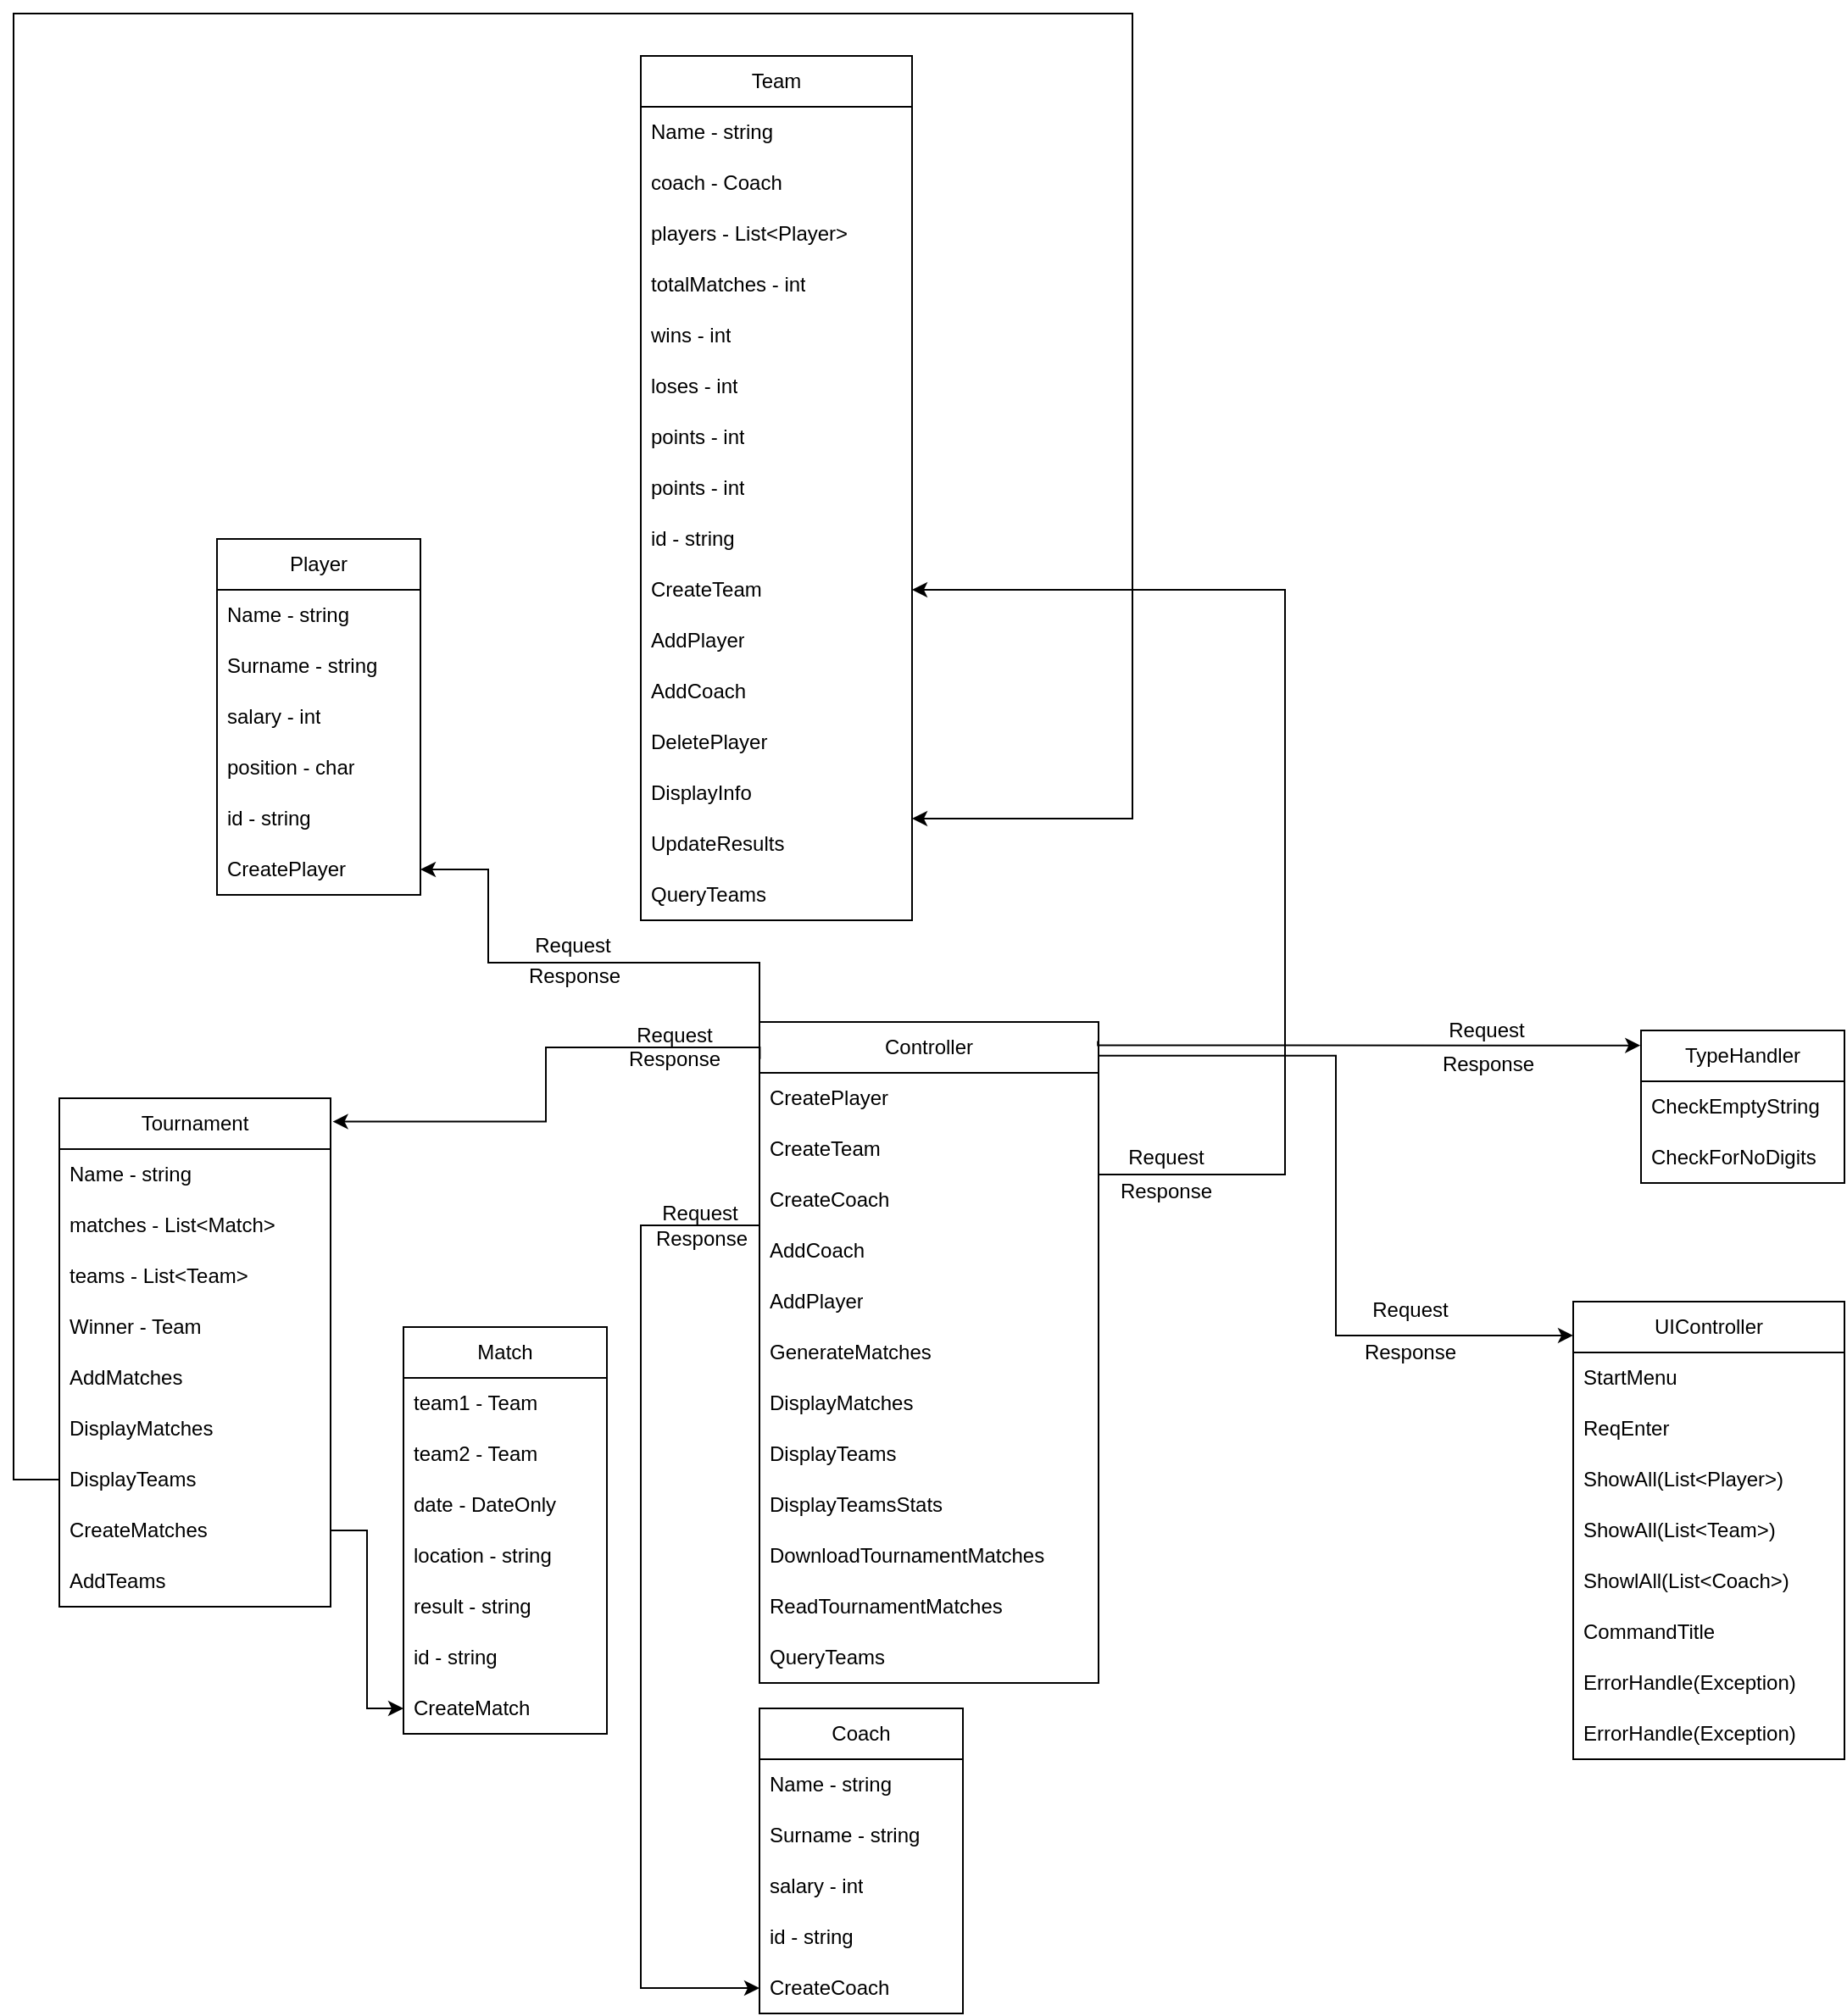 <mxfile version="21.2.1" type="device">
  <diagram name="Страница 1" id="Qw4Zd4tYL-Gyc8WaHiAk">
    <mxGraphModel dx="2261" dy="1965" grid="1" gridSize="10" guides="1" tooltips="1" connect="1" arrows="1" fold="1" page="1" pageScale="1" pageWidth="827" pageHeight="1169" math="0" shadow="0">
      <root>
        <mxCell id="0" />
        <mxCell id="1" parent="0" />
        <mxCell id="IAbKLjeQJiBkr8BeEDF4-1" value="Controller" style="swimlane;fontStyle=0;childLayout=stackLayout;horizontal=1;startSize=30;horizontalStack=0;resizeParent=1;resizeParentMax=0;resizeLast=0;collapsible=1;marginBottom=0;whiteSpace=wrap;html=1;" parent="1" vertex="1">
          <mxGeometry y="-5" width="200" height="390" as="geometry" />
        </mxCell>
        <mxCell id="IAbKLjeQJiBkr8BeEDF4-2" value="CreatePlayer" style="text;strokeColor=none;fillColor=none;align=left;verticalAlign=middle;spacingLeft=4;spacingRight=4;overflow=hidden;points=[[0,0.5],[1,0.5]];portConstraint=eastwest;rotatable=0;whiteSpace=wrap;html=1;" parent="IAbKLjeQJiBkr8BeEDF4-1" vertex="1">
          <mxGeometry y="30" width="200" height="30" as="geometry" />
        </mxCell>
        <mxCell id="IAbKLjeQJiBkr8BeEDF4-3" value="CreateTeam" style="text;strokeColor=none;fillColor=none;align=left;verticalAlign=middle;spacingLeft=4;spacingRight=4;overflow=hidden;points=[[0,0.5],[1,0.5]];portConstraint=eastwest;rotatable=0;whiteSpace=wrap;html=1;" parent="IAbKLjeQJiBkr8BeEDF4-1" vertex="1">
          <mxGeometry y="60" width="200" height="30" as="geometry" />
        </mxCell>
        <mxCell id="IAbKLjeQJiBkr8BeEDF4-4" value="CreateCoach" style="text;strokeColor=none;fillColor=none;align=left;verticalAlign=middle;spacingLeft=4;spacingRight=4;overflow=hidden;points=[[0,0.5],[1,0.5]];portConstraint=eastwest;rotatable=0;whiteSpace=wrap;html=1;" parent="IAbKLjeQJiBkr8BeEDF4-1" vertex="1">
          <mxGeometry y="90" width="200" height="30" as="geometry" />
        </mxCell>
        <mxCell id="IAbKLjeQJiBkr8BeEDF4-5" value="AddCoach" style="text;strokeColor=none;fillColor=none;align=left;verticalAlign=middle;spacingLeft=4;spacingRight=4;overflow=hidden;points=[[0,0.5],[1,0.5]];portConstraint=eastwest;rotatable=0;whiteSpace=wrap;html=1;" parent="IAbKLjeQJiBkr8BeEDF4-1" vertex="1">
          <mxGeometry y="120" width="200" height="30" as="geometry" />
        </mxCell>
        <mxCell id="IAbKLjeQJiBkr8BeEDF4-6" value="AddPlayer" style="text;strokeColor=none;fillColor=none;align=left;verticalAlign=middle;spacingLeft=4;spacingRight=4;overflow=hidden;points=[[0,0.5],[1,0.5]];portConstraint=eastwest;rotatable=0;whiteSpace=wrap;html=1;" parent="IAbKLjeQJiBkr8BeEDF4-1" vertex="1">
          <mxGeometry y="150" width="200" height="30" as="geometry" />
        </mxCell>
        <mxCell id="IAbKLjeQJiBkr8BeEDF4-7" value="GenerateMatches" style="text;strokeColor=none;fillColor=none;align=left;verticalAlign=middle;spacingLeft=4;spacingRight=4;overflow=hidden;points=[[0,0.5],[1,0.5]];portConstraint=eastwest;rotatable=0;whiteSpace=wrap;html=1;" parent="IAbKLjeQJiBkr8BeEDF4-1" vertex="1">
          <mxGeometry y="180" width="200" height="30" as="geometry" />
        </mxCell>
        <mxCell id="IAbKLjeQJiBkr8BeEDF4-8" value="DisplayMatches" style="text;strokeColor=none;fillColor=none;align=left;verticalAlign=middle;spacingLeft=4;spacingRight=4;overflow=hidden;points=[[0,0.5],[1,0.5]];portConstraint=eastwest;rotatable=0;whiteSpace=wrap;html=1;" parent="IAbKLjeQJiBkr8BeEDF4-1" vertex="1">
          <mxGeometry y="210" width="200" height="30" as="geometry" />
        </mxCell>
        <mxCell id="IAbKLjeQJiBkr8BeEDF4-10" value="DisplayTeams" style="text;strokeColor=none;fillColor=none;align=left;verticalAlign=middle;spacingLeft=4;spacingRight=4;overflow=hidden;points=[[0,0.5],[1,0.5]];portConstraint=eastwest;rotatable=0;whiteSpace=wrap;html=1;" parent="IAbKLjeQJiBkr8BeEDF4-1" vertex="1">
          <mxGeometry y="240" width="200" height="30" as="geometry" />
        </mxCell>
        <mxCell id="IAbKLjeQJiBkr8BeEDF4-11" value="DisplayTeamsStats" style="text;strokeColor=none;fillColor=none;align=left;verticalAlign=middle;spacingLeft=4;spacingRight=4;overflow=hidden;points=[[0,0.5],[1,0.5]];portConstraint=eastwest;rotatable=0;whiteSpace=wrap;html=1;" parent="IAbKLjeQJiBkr8BeEDF4-1" vertex="1">
          <mxGeometry y="270" width="200" height="30" as="geometry" />
        </mxCell>
        <mxCell id="IAbKLjeQJiBkr8BeEDF4-12" value="DownloadTournamentMatches" style="text;strokeColor=none;fillColor=none;align=left;verticalAlign=middle;spacingLeft=4;spacingRight=4;overflow=hidden;points=[[0,0.5],[1,0.5]];portConstraint=eastwest;rotatable=0;whiteSpace=wrap;html=1;" parent="IAbKLjeQJiBkr8BeEDF4-1" vertex="1">
          <mxGeometry y="300" width="200" height="30" as="geometry" />
        </mxCell>
        <mxCell id="IAbKLjeQJiBkr8BeEDF4-9" value="ReadTournamentMatches" style="text;strokeColor=none;fillColor=none;align=left;verticalAlign=middle;spacingLeft=4;spacingRight=4;overflow=hidden;points=[[0,0.5],[1,0.5]];portConstraint=eastwest;rotatable=0;whiteSpace=wrap;html=1;" parent="IAbKLjeQJiBkr8BeEDF4-1" vertex="1">
          <mxGeometry y="330" width="200" height="30" as="geometry" />
        </mxCell>
        <mxCell id="qaEUTTkMqOAzKmdo_7u9-2" value="QueryTeams" style="text;strokeColor=none;fillColor=none;align=left;verticalAlign=middle;spacingLeft=4;spacingRight=4;overflow=hidden;points=[[0,0.5],[1,0.5]];portConstraint=eastwest;rotatable=0;whiteSpace=wrap;html=1;" vertex="1" parent="IAbKLjeQJiBkr8BeEDF4-1">
          <mxGeometry y="360" width="200" height="30" as="geometry" />
        </mxCell>
        <mxCell id="IAbKLjeQJiBkr8BeEDF4-14" value="Tournament" style="swimlane;fontStyle=0;childLayout=stackLayout;horizontal=1;startSize=30;horizontalStack=0;resizeParent=1;resizeParentMax=0;resizeLast=0;collapsible=1;marginBottom=0;whiteSpace=wrap;html=1;" parent="1" vertex="1">
          <mxGeometry x="-413" y="40" width="160" height="300" as="geometry" />
        </mxCell>
        <mxCell id="IAbKLjeQJiBkr8BeEDF4-15" value="Name - string" style="text;strokeColor=none;fillColor=none;align=left;verticalAlign=middle;spacingLeft=4;spacingRight=4;overflow=hidden;points=[[0,0.5],[1,0.5]];portConstraint=eastwest;rotatable=0;whiteSpace=wrap;html=1;" parent="IAbKLjeQJiBkr8BeEDF4-14" vertex="1">
          <mxGeometry y="30" width="160" height="30" as="geometry" />
        </mxCell>
        <mxCell id="IAbKLjeQJiBkr8BeEDF4-16" value="matches - List&amp;lt;Match&amp;gt;" style="text;strokeColor=none;fillColor=none;align=left;verticalAlign=middle;spacingLeft=4;spacingRight=4;overflow=hidden;points=[[0,0.5],[1,0.5]];portConstraint=eastwest;rotatable=0;whiteSpace=wrap;html=1;" parent="IAbKLjeQJiBkr8BeEDF4-14" vertex="1">
          <mxGeometry y="60" width="160" height="30" as="geometry" />
        </mxCell>
        <mxCell id="IAbKLjeQJiBkr8BeEDF4-17" value="teams - List&amp;lt;Team&amp;gt;" style="text;strokeColor=none;fillColor=none;align=left;verticalAlign=middle;spacingLeft=4;spacingRight=4;overflow=hidden;points=[[0,0.5],[1,0.5]];portConstraint=eastwest;rotatable=0;whiteSpace=wrap;html=1;" parent="IAbKLjeQJiBkr8BeEDF4-14" vertex="1">
          <mxGeometry y="90" width="160" height="30" as="geometry" />
        </mxCell>
        <mxCell id="IAbKLjeQJiBkr8BeEDF4-18" value="Winner - Team" style="text;strokeColor=none;fillColor=none;align=left;verticalAlign=middle;spacingLeft=4;spacingRight=4;overflow=hidden;points=[[0,0.5],[1,0.5]];portConstraint=eastwest;rotatable=0;whiteSpace=wrap;html=1;" parent="IAbKLjeQJiBkr8BeEDF4-14" vertex="1">
          <mxGeometry y="120" width="160" height="30" as="geometry" />
        </mxCell>
        <mxCell id="IAbKLjeQJiBkr8BeEDF4-20" value="AddMatches" style="text;strokeColor=none;fillColor=none;align=left;verticalAlign=middle;spacingLeft=4;spacingRight=4;overflow=hidden;points=[[0,0.5],[1,0.5]];portConstraint=eastwest;rotatable=0;whiteSpace=wrap;html=1;" parent="IAbKLjeQJiBkr8BeEDF4-14" vertex="1">
          <mxGeometry y="150" width="160" height="30" as="geometry" />
        </mxCell>
        <mxCell id="IAbKLjeQJiBkr8BeEDF4-19" value="DisplayMatches" style="text;strokeColor=none;fillColor=none;align=left;verticalAlign=middle;spacingLeft=4;spacingRight=4;overflow=hidden;points=[[0,0.5],[1,0.5]];portConstraint=eastwest;rotatable=0;whiteSpace=wrap;html=1;" parent="IAbKLjeQJiBkr8BeEDF4-14" vertex="1">
          <mxGeometry y="180" width="160" height="30" as="geometry" />
        </mxCell>
        <mxCell id="IAbKLjeQJiBkr8BeEDF4-22" value="DisplayTeams" style="text;strokeColor=none;fillColor=none;align=left;verticalAlign=middle;spacingLeft=4;spacingRight=4;overflow=hidden;points=[[0,0.5],[1,0.5]];portConstraint=eastwest;rotatable=0;whiteSpace=wrap;html=1;" parent="IAbKLjeQJiBkr8BeEDF4-14" vertex="1">
          <mxGeometry y="210" width="160" height="30" as="geometry" />
        </mxCell>
        <mxCell id="IAbKLjeQJiBkr8BeEDF4-21" value="CreateMatches" style="text;strokeColor=none;fillColor=none;align=left;verticalAlign=middle;spacingLeft=4;spacingRight=4;overflow=hidden;points=[[0,0.5],[1,0.5]];portConstraint=eastwest;rotatable=0;whiteSpace=wrap;html=1;" parent="IAbKLjeQJiBkr8BeEDF4-14" vertex="1">
          <mxGeometry y="240" width="160" height="30" as="geometry" />
        </mxCell>
        <mxCell id="IAbKLjeQJiBkr8BeEDF4-23" value="AddTeams" style="text;strokeColor=none;fillColor=none;align=left;verticalAlign=middle;spacingLeft=4;spacingRight=4;overflow=hidden;points=[[0,0.5],[1,0.5]];portConstraint=eastwest;rotatable=0;whiteSpace=wrap;html=1;" parent="IAbKLjeQJiBkr8BeEDF4-14" vertex="1">
          <mxGeometry y="270" width="160" height="30" as="geometry" />
        </mxCell>
        <mxCell id="IAbKLjeQJiBkr8BeEDF4-24" value="Match" style="swimlane;fontStyle=0;childLayout=stackLayout;horizontal=1;startSize=30;horizontalStack=0;resizeParent=1;resizeParentMax=0;resizeLast=0;collapsible=1;marginBottom=0;whiteSpace=wrap;html=1;" parent="1" vertex="1">
          <mxGeometry x="-210" y="175" width="120" height="240" as="geometry" />
        </mxCell>
        <mxCell id="IAbKLjeQJiBkr8BeEDF4-25" value="team1 - Team" style="text;strokeColor=none;fillColor=none;align=left;verticalAlign=middle;spacingLeft=4;spacingRight=4;overflow=hidden;points=[[0,0.5],[1,0.5]];portConstraint=eastwest;rotatable=0;whiteSpace=wrap;html=1;" parent="IAbKLjeQJiBkr8BeEDF4-24" vertex="1">
          <mxGeometry y="30" width="120" height="30" as="geometry" />
        </mxCell>
        <mxCell id="IAbKLjeQJiBkr8BeEDF4-28" value="team2 - Team" style="text;strokeColor=none;fillColor=none;align=left;verticalAlign=middle;spacingLeft=4;spacingRight=4;overflow=hidden;points=[[0,0.5],[1,0.5]];portConstraint=eastwest;rotatable=0;whiteSpace=wrap;html=1;" parent="IAbKLjeQJiBkr8BeEDF4-24" vertex="1">
          <mxGeometry y="60" width="120" height="30" as="geometry" />
        </mxCell>
        <mxCell id="IAbKLjeQJiBkr8BeEDF4-29" value="date - DateOnly" style="text;strokeColor=none;fillColor=none;align=left;verticalAlign=middle;spacingLeft=4;spacingRight=4;overflow=hidden;points=[[0,0.5],[1,0.5]];portConstraint=eastwest;rotatable=0;whiteSpace=wrap;html=1;" parent="IAbKLjeQJiBkr8BeEDF4-24" vertex="1">
          <mxGeometry y="90" width="120" height="30" as="geometry" />
        </mxCell>
        <mxCell id="IAbKLjeQJiBkr8BeEDF4-30" value="location - string" style="text;strokeColor=none;fillColor=none;align=left;verticalAlign=middle;spacingLeft=4;spacingRight=4;overflow=hidden;points=[[0,0.5],[1,0.5]];portConstraint=eastwest;rotatable=0;whiteSpace=wrap;html=1;" parent="IAbKLjeQJiBkr8BeEDF4-24" vertex="1">
          <mxGeometry y="120" width="120" height="30" as="geometry" />
        </mxCell>
        <mxCell id="IAbKLjeQJiBkr8BeEDF4-31" value="result - string" style="text;strokeColor=none;fillColor=none;align=left;verticalAlign=middle;spacingLeft=4;spacingRight=4;overflow=hidden;points=[[0,0.5],[1,0.5]];portConstraint=eastwest;rotatable=0;whiteSpace=wrap;html=1;" parent="IAbKLjeQJiBkr8BeEDF4-24" vertex="1">
          <mxGeometry y="150" width="120" height="30" as="geometry" />
        </mxCell>
        <mxCell id="IAbKLjeQJiBkr8BeEDF4-26" value="id - string" style="text;strokeColor=none;fillColor=none;align=left;verticalAlign=middle;spacingLeft=4;spacingRight=4;overflow=hidden;points=[[0,0.5],[1,0.5]];portConstraint=eastwest;rotatable=0;whiteSpace=wrap;html=1;" parent="IAbKLjeQJiBkr8BeEDF4-24" vertex="1">
          <mxGeometry y="180" width="120" height="30" as="geometry" />
        </mxCell>
        <mxCell id="IAbKLjeQJiBkr8BeEDF4-27" value="CreateMatch" style="text;strokeColor=none;fillColor=none;align=left;verticalAlign=middle;spacingLeft=4;spacingRight=4;overflow=hidden;points=[[0,0.5],[1,0.5]];portConstraint=eastwest;rotatable=0;whiteSpace=wrap;html=1;" parent="IAbKLjeQJiBkr8BeEDF4-24" vertex="1">
          <mxGeometry y="210" width="120" height="30" as="geometry" />
        </mxCell>
        <mxCell id="IAbKLjeQJiBkr8BeEDF4-32" value="Player" style="swimlane;fontStyle=0;childLayout=stackLayout;horizontal=1;startSize=30;horizontalStack=0;resizeParent=1;resizeParentMax=0;resizeLast=0;collapsible=1;marginBottom=0;whiteSpace=wrap;html=1;" parent="1" vertex="1">
          <mxGeometry x="-320" y="-290" width="120" height="210" as="geometry" />
        </mxCell>
        <mxCell id="IAbKLjeQJiBkr8BeEDF4-33" value="Name - string" style="text;strokeColor=none;fillColor=none;align=left;verticalAlign=middle;spacingLeft=4;spacingRight=4;overflow=hidden;points=[[0,0.5],[1,0.5]];portConstraint=eastwest;rotatable=0;whiteSpace=wrap;html=1;" parent="IAbKLjeQJiBkr8BeEDF4-32" vertex="1">
          <mxGeometry y="30" width="120" height="30" as="geometry" />
        </mxCell>
        <mxCell id="IAbKLjeQJiBkr8BeEDF4-34" value="Surname - string" style="text;strokeColor=none;fillColor=none;align=left;verticalAlign=middle;spacingLeft=4;spacingRight=4;overflow=hidden;points=[[0,0.5],[1,0.5]];portConstraint=eastwest;rotatable=0;whiteSpace=wrap;html=1;" parent="IAbKLjeQJiBkr8BeEDF4-32" vertex="1">
          <mxGeometry y="60" width="120" height="30" as="geometry" />
        </mxCell>
        <mxCell id="IAbKLjeQJiBkr8BeEDF4-35" value="salary - int" style="text;strokeColor=none;fillColor=none;align=left;verticalAlign=middle;spacingLeft=4;spacingRight=4;overflow=hidden;points=[[0,0.5],[1,0.5]];portConstraint=eastwest;rotatable=0;whiteSpace=wrap;html=1;" parent="IAbKLjeQJiBkr8BeEDF4-32" vertex="1">
          <mxGeometry y="90" width="120" height="30" as="geometry" />
        </mxCell>
        <mxCell id="IAbKLjeQJiBkr8BeEDF4-36" value="position - char" style="text;strokeColor=none;fillColor=none;align=left;verticalAlign=middle;spacingLeft=4;spacingRight=4;overflow=hidden;points=[[0,0.5],[1,0.5]];portConstraint=eastwest;rotatable=0;whiteSpace=wrap;html=1;" parent="IAbKLjeQJiBkr8BeEDF4-32" vertex="1">
          <mxGeometry y="120" width="120" height="30" as="geometry" />
        </mxCell>
        <mxCell id="IAbKLjeQJiBkr8BeEDF4-38" value="id - string" style="text;strokeColor=none;fillColor=none;align=left;verticalAlign=middle;spacingLeft=4;spacingRight=4;overflow=hidden;points=[[0,0.5],[1,0.5]];portConstraint=eastwest;rotatable=0;whiteSpace=wrap;html=1;" parent="IAbKLjeQJiBkr8BeEDF4-32" vertex="1">
          <mxGeometry y="150" width="120" height="30" as="geometry" />
        </mxCell>
        <mxCell id="IAbKLjeQJiBkr8BeEDF4-37" value="CreatePlayer" style="text;strokeColor=none;fillColor=none;align=left;verticalAlign=middle;spacingLeft=4;spacingRight=4;overflow=hidden;points=[[0,0.5],[1,0.5]];portConstraint=eastwest;rotatable=0;whiteSpace=wrap;html=1;" parent="IAbKLjeQJiBkr8BeEDF4-32" vertex="1">
          <mxGeometry y="180" width="120" height="30" as="geometry" />
        </mxCell>
        <mxCell id="IAbKLjeQJiBkr8BeEDF4-39" value="Team" style="swimlane;fontStyle=0;childLayout=stackLayout;horizontal=1;startSize=30;horizontalStack=0;resizeParent=1;resizeParentMax=0;resizeLast=0;collapsible=1;marginBottom=0;whiteSpace=wrap;html=1;" parent="1" vertex="1">
          <mxGeometry x="-70" y="-575" width="160" height="510" as="geometry" />
        </mxCell>
        <mxCell id="IAbKLjeQJiBkr8BeEDF4-40" value="Name - string" style="text;strokeColor=none;fillColor=none;align=left;verticalAlign=middle;spacingLeft=4;spacingRight=4;overflow=hidden;points=[[0,0.5],[1,0.5]];portConstraint=eastwest;rotatable=0;whiteSpace=wrap;html=1;" parent="IAbKLjeQJiBkr8BeEDF4-39" vertex="1">
          <mxGeometry y="30" width="160" height="30" as="geometry" />
        </mxCell>
        <mxCell id="IAbKLjeQJiBkr8BeEDF4-41" value="coach - Coach" style="text;strokeColor=none;fillColor=none;align=left;verticalAlign=middle;spacingLeft=4;spacingRight=4;overflow=hidden;points=[[0,0.5],[1,0.5]];portConstraint=eastwest;rotatable=0;whiteSpace=wrap;html=1;" parent="IAbKLjeQJiBkr8BeEDF4-39" vertex="1">
          <mxGeometry y="60" width="160" height="30" as="geometry" />
        </mxCell>
        <mxCell id="IAbKLjeQJiBkr8BeEDF4-42" value="players - List&amp;lt;Player&amp;gt;" style="text;strokeColor=none;fillColor=none;align=left;verticalAlign=middle;spacingLeft=4;spacingRight=4;overflow=hidden;points=[[0,0.5],[1,0.5]];portConstraint=eastwest;rotatable=0;whiteSpace=wrap;html=1;" parent="IAbKLjeQJiBkr8BeEDF4-39" vertex="1">
          <mxGeometry y="90" width="160" height="30" as="geometry" />
        </mxCell>
        <mxCell id="IAbKLjeQJiBkr8BeEDF4-44" value="totalMatches - int" style="text;strokeColor=none;fillColor=none;align=left;verticalAlign=middle;spacingLeft=4;spacingRight=4;overflow=hidden;points=[[0,0.5],[1,0.5]];portConstraint=eastwest;rotatable=0;whiteSpace=wrap;html=1;" parent="IAbKLjeQJiBkr8BeEDF4-39" vertex="1">
          <mxGeometry y="120" width="160" height="30" as="geometry" />
        </mxCell>
        <mxCell id="IAbKLjeQJiBkr8BeEDF4-46" value="wins - int" style="text;strokeColor=none;fillColor=none;align=left;verticalAlign=middle;spacingLeft=4;spacingRight=4;overflow=hidden;points=[[0,0.5],[1,0.5]];portConstraint=eastwest;rotatable=0;whiteSpace=wrap;html=1;" parent="IAbKLjeQJiBkr8BeEDF4-39" vertex="1">
          <mxGeometry y="150" width="160" height="30" as="geometry" />
        </mxCell>
        <mxCell id="IAbKLjeQJiBkr8BeEDF4-47" value="loses - int" style="text;strokeColor=none;fillColor=none;align=left;verticalAlign=middle;spacingLeft=4;spacingRight=4;overflow=hidden;points=[[0,0.5],[1,0.5]];portConstraint=eastwest;rotatable=0;whiteSpace=wrap;html=1;" parent="IAbKLjeQJiBkr8BeEDF4-39" vertex="1">
          <mxGeometry y="180" width="160" height="30" as="geometry" />
        </mxCell>
        <mxCell id="IAbKLjeQJiBkr8BeEDF4-48" value="points - int" style="text;strokeColor=none;fillColor=none;align=left;verticalAlign=middle;spacingLeft=4;spacingRight=4;overflow=hidden;points=[[0,0.5],[1,0.5]];portConstraint=eastwest;rotatable=0;whiteSpace=wrap;html=1;" parent="IAbKLjeQJiBkr8BeEDF4-39" vertex="1">
          <mxGeometry y="210" width="160" height="30" as="geometry" />
        </mxCell>
        <mxCell id="IAbKLjeQJiBkr8BeEDF4-49" value="points - int" style="text;strokeColor=none;fillColor=none;align=left;verticalAlign=middle;spacingLeft=4;spacingRight=4;overflow=hidden;points=[[0,0.5],[1,0.5]];portConstraint=eastwest;rotatable=0;whiteSpace=wrap;html=1;" parent="IAbKLjeQJiBkr8BeEDF4-39" vertex="1">
          <mxGeometry y="240" width="160" height="30" as="geometry" />
        </mxCell>
        <mxCell id="IAbKLjeQJiBkr8BeEDF4-50" value="id - string" style="text;strokeColor=none;fillColor=none;align=left;verticalAlign=middle;spacingLeft=4;spacingRight=4;overflow=hidden;points=[[0,0.5],[1,0.5]];portConstraint=eastwest;rotatable=0;whiteSpace=wrap;html=1;" parent="IAbKLjeQJiBkr8BeEDF4-39" vertex="1">
          <mxGeometry y="270" width="160" height="30" as="geometry" />
        </mxCell>
        <mxCell id="IAbKLjeQJiBkr8BeEDF4-51" value="CreateTeam" style="text;strokeColor=none;fillColor=none;align=left;verticalAlign=middle;spacingLeft=4;spacingRight=4;overflow=hidden;points=[[0,0.5],[1,0.5]];portConstraint=eastwest;rotatable=0;whiteSpace=wrap;html=1;" parent="IAbKLjeQJiBkr8BeEDF4-39" vertex="1">
          <mxGeometry y="300" width="160" height="30" as="geometry" />
        </mxCell>
        <mxCell id="IAbKLjeQJiBkr8BeEDF4-52" value="AddPlayer" style="text;strokeColor=none;fillColor=none;align=left;verticalAlign=middle;spacingLeft=4;spacingRight=4;overflow=hidden;points=[[0,0.5],[1,0.5]];portConstraint=eastwest;rotatable=0;whiteSpace=wrap;html=1;" parent="IAbKLjeQJiBkr8BeEDF4-39" vertex="1">
          <mxGeometry y="330" width="160" height="30" as="geometry" />
        </mxCell>
        <mxCell id="IAbKLjeQJiBkr8BeEDF4-53" value="AddCoach" style="text;strokeColor=none;fillColor=none;align=left;verticalAlign=middle;spacingLeft=4;spacingRight=4;overflow=hidden;points=[[0,0.5],[1,0.5]];portConstraint=eastwest;rotatable=0;whiteSpace=wrap;html=1;" parent="IAbKLjeQJiBkr8BeEDF4-39" vertex="1">
          <mxGeometry y="360" width="160" height="30" as="geometry" />
        </mxCell>
        <mxCell id="IAbKLjeQJiBkr8BeEDF4-54" value="DeletePlayer" style="text;strokeColor=none;fillColor=none;align=left;verticalAlign=middle;spacingLeft=4;spacingRight=4;overflow=hidden;points=[[0,0.5],[1,0.5]];portConstraint=eastwest;rotatable=0;whiteSpace=wrap;html=1;" parent="IAbKLjeQJiBkr8BeEDF4-39" vertex="1">
          <mxGeometry y="390" width="160" height="30" as="geometry" />
        </mxCell>
        <mxCell id="IAbKLjeQJiBkr8BeEDF4-55" value="DisplayInfo" style="text;strokeColor=none;fillColor=none;align=left;verticalAlign=middle;spacingLeft=4;spacingRight=4;overflow=hidden;points=[[0,0.5],[1,0.5]];portConstraint=eastwest;rotatable=0;whiteSpace=wrap;html=1;" parent="IAbKLjeQJiBkr8BeEDF4-39" vertex="1">
          <mxGeometry y="420" width="160" height="30" as="geometry" />
        </mxCell>
        <mxCell id="qaEUTTkMqOAzKmdo_7u9-1" value="UpdateResults" style="text;strokeColor=none;fillColor=none;align=left;verticalAlign=middle;spacingLeft=4;spacingRight=4;overflow=hidden;points=[[0,0.5],[1,0.5]];portConstraint=eastwest;rotatable=0;whiteSpace=wrap;html=1;" vertex="1" parent="IAbKLjeQJiBkr8BeEDF4-39">
          <mxGeometry y="450" width="160" height="30" as="geometry" />
        </mxCell>
        <mxCell id="IAbKLjeQJiBkr8BeEDF4-43" value="QueryTeams" style="text;strokeColor=none;fillColor=none;align=left;verticalAlign=middle;spacingLeft=4;spacingRight=4;overflow=hidden;points=[[0,0.5],[1,0.5]];portConstraint=eastwest;rotatable=0;whiteSpace=wrap;html=1;" parent="IAbKLjeQJiBkr8BeEDF4-39" vertex="1">
          <mxGeometry y="480" width="160" height="30" as="geometry" />
        </mxCell>
        <mxCell id="IAbKLjeQJiBkr8BeEDF4-56" value="Coach" style="swimlane;fontStyle=0;childLayout=stackLayout;horizontal=1;startSize=30;horizontalStack=0;resizeParent=1;resizeParentMax=0;resizeLast=0;collapsible=1;marginBottom=0;whiteSpace=wrap;html=1;" parent="1" vertex="1">
          <mxGeometry y="400" width="120" height="180" as="geometry" />
        </mxCell>
        <mxCell id="IAbKLjeQJiBkr8BeEDF4-57" value="Name - string" style="text;strokeColor=none;fillColor=none;align=left;verticalAlign=middle;spacingLeft=4;spacingRight=4;overflow=hidden;points=[[0,0.5],[1,0.5]];portConstraint=eastwest;rotatable=0;whiteSpace=wrap;html=1;" parent="IAbKLjeQJiBkr8BeEDF4-56" vertex="1">
          <mxGeometry y="30" width="120" height="30" as="geometry" />
        </mxCell>
        <mxCell id="IAbKLjeQJiBkr8BeEDF4-58" value="Surname - string" style="text;strokeColor=none;fillColor=none;align=left;verticalAlign=middle;spacingLeft=4;spacingRight=4;overflow=hidden;points=[[0,0.5],[1,0.5]];portConstraint=eastwest;rotatable=0;whiteSpace=wrap;html=1;" parent="IAbKLjeQJiBkr8BeEDF4-56" vertex="1">
          <mxGeometry y="60" width="120" height="30" as="geometry" />
        </mxCell>
        <mxCell id="IAbKLjeQJiBkr8BeEDF4-59" value="salary - int" style="text;strokeColor=none;fillColor=none;align=left;verticalAlign=middle;spacingLeft=4;spacingRight=4;overflow=hidden;points=[[0,0.5],[1,0.5]];portConstraint=eastwest;rotatable=0;whiteSpace=wrap;html=1;" parent="IAbKLjeQJiBkr8BeEDF4-56" vertex="1">
          <mxGeometry y="90" width="120" height="30" as="geometry" />
        </mxCell>
        <mxCell id="IAbKLjeQJiBkr8BeEDF4-61" value="id - string" style="text;strokeColor=none;fillColor=none;align=left;verticalAlign=middle;spacingLeft=4;spacingRight=4;overflow=hidden;points=[[0,0.5],[1,0.5]];portConstraint=eastwest;rotatable=0;whiteSpace=wrap;html=1;" parent="IAbKLjeQJiBkr8BeEDF4-56" vertex="1">
          <mxGeometry y="120" width="120" height="30" as="geometry" />
        </mxCell>
        <mxCell id="IAbKLjeQJiBkr8BeEDF4-60" value="CreateCoach" style="text;strokeColor=none;fillColor=none;align=left;verticalAlign=middle;spacingLeft=4;spacingRight=4;overflow=hidden;points=[[0,0.5],[1,0.5]];portConstraint=eastwest;rotatable=0;whiteSpace=wrap;html=1;" parent="IAbKLjeQJiBkr8BeEDF4-56" vertex="1">
          <mxGeometry y="150" width="120" height="30" as="geometry" />
        </mxCell>
        <mxCell id="IAbKLjeQJiBkr8BeEDF4-62" value="TypeHandler" style="swimlane;fontStyle=0;childLayout=stackLayout;horizontal=1;startSize=30;horizontalStack=0;resizeParent=1;resizeParentMax=0;resizeLast=0;collapsible=1;marginBottom=0;whiteSpace=wrap;html=1;" parent="1" vertex="1">
          <mxGeometry x="520" width="120" height="90" as="geometry" />
        </mxCell>
        <mxCell id="IAbKLjeQJiBkr8BeEDF4-63" value="CheckEmptyString" style="text;strokeColor=none;fillColor=none;align=left;verticalAlign=middle;spacingLeft=4;spacingRight=4;overflow=hidden;points=[[0,0.5],[1,0.5]];portConstraint=eastwest;rotatable=0;whiteSpace=wrap;html=1;" parent="IAbKLjeQJiBkr8BeEDF4-62" vertex="1">
          <mxGeometry y="30" width="120" height="30" as="geometry" />
        </mxCell>
        <mxCell id="IAbKLjeQJiBkr8BeEDF4-64" value="CheckForNoDigits" style="text;strokeColor=none;fillColor=none;align=left;verticalAlign=middle;spacingLeft=4;spacingRight=4;overflow=hidden;points=[[0,0.5],[1,0.5]];portConstraint=eastwest;rotatable=0;whiteSpace=wrap;html=1;" parent="IAbKLjeQJiBkr8BeEDF4-62" vertex="1">
          <mxGeometry y="60" width="120" height="30" as="geometry" />
        </mxCell>
        <mxCell id="IAbKLjeQJiBkr8BeEDF4-66" value="UIController" style="swimlane;fontStyle=0;childLayout=stackLayout;horizontal=1;startSize=30;horizontalStack=0;resizeParent=1;resizeParentMax=0;resizeLast=0;collapsible=1;marginBottom=0;whiteSpace=wrap;html=1;" parent="1" vertex="1">
          <mxGeometry x="480" y="160" width="160" height="270" as="geometry" />
        </mxCell>
        <mxCell id="IAbKLjeQJiBkr8BeEDF4-67" value="StartMenu" style="text;strokeColor=none;fillColor=none;align=left;verticalAlign=middle;spacingLeft=4;spacingRight=4;overflow=hidden;points=[[0,0.5],[1,0.5]];portConstraint=eastwest;rotatable=0;whiteSpace=wrap;html=1;" parent="IAbKLjeQJiBkr8BeEDF4-66" vertex="1">
          <mxGeometry y="30" width="160" height="30" as="geometry" />
        </mxCell>
        <mxCell id="IAbKLjeQJiBkr8BeEDF4-68" value="ReqEnter" style="text;strokeColor=none;fillColor=none;align=left;verticalAlign=middle;spacingLeft=4;spacingRight=4;overflow=hidden;points=[[0,0.5],[1,0.5]];portConstraint=eastwest;rotatable=0;whiteSpace=wrap;html=1;" parent="IAbKLjeQJiBkr8BeEDF4-66" vertex="1">
          <mxGeometry y="60" width="160" height="30" as="geometry" />
        </mxCell>
        <mxCell id="IAbKLjeQJiBkr8BeEDF4-69" value="ShowAll(List&amp;lt;Player&amp;gt;)" style="text;strokeColor=none;fillColor=none;align=left;verticalAlign=middle;spacingLeft=4;spacingRight=4;overflow=hidden;points=[[0,0.5],[1,0.5]];portConstraint=eastwest;rotatable=0;whiteSpace=wrap;html=1;" parent="IAbKLjeQJiBkr8BeEDF4-66" vertex="1">
          <mxGeometry y="90" width="160" height="30" as="geometry" />
        </mxCell>
        <mxCell id="IAbKLjeQJiBkr8BeEDF4-70" value="ShowAll(List&amp;lt;Team&amp;gt;)" style="text;strokeColor=none;fillColor=none;align=left;verticalAlign=middle;spacingLeft=4;spacingRight=4;overflow=hidden;points=[[0,0.5],[1,0.5]];portConstraint=eastwest;rotatable=0;whiteSpace=wrap;html=1;" parent="IAbKLjeQJiBkr8BeEDF4-66" vertex="1">
          <mxGeometry y="120" width="160" height="30" as="geometry" />
        </mxCell>
        <mxCell id="IAbKLjeQJiBkr8BeEDF4-72" value="ShowlAll(List&amp;lt;Coach&amp;gt;)" style="text;strokeColor=none;fillColor=none;align=left;verticalAlign=middle;spacingLeft=4;spacingRight=4;overflow=hidden;points=[[0,0.5],[1,0.5]];portConstraint=eastwest;rotatable=0;whiteSpace=wrap;html=1;" parent="IAbKLjeQJiBkr8BeEDF4-66" vertex="1">
          <mxGeometry y="150" width="160" height="30" as="geometry" />
        </mxCell>
        <mxCell id="IAbKLjeQJiBkr8BeEDF4-71" value="CommandTitle" style="text;strokeColor=none;fillColor=none;align=left;verticalAlign=middle;spacingLeft=4;spacingRight=4;overflow=hidden;points=[[0,0.5],[1,0.5]];portConstraint=eastwest;rotatable=0;whiteSpace=wrap;html=1;" parent="IAbKLjeQJiBkr8BeEDF4-66" vertex="1">
          <mxGeometry y="180" width="160" height="30" as="geometry" />
        </mxCell>
        <mxCell id="IAbKLjeQJiBkr8BeEDF4-73" value="ErrorHandle(Exception)" style="text;strokeColor=none;fillColor=none;align=left;verticalAlign=middle;spacingLeft=4;spacingRight=4;overflow=hidden;points=[[0,0.5],[1,0.5]];portConstraint=eastwest;rotatable=0;whiteSpace=wrap;html=1;" parent="IAbKLjeQJiBkr8BeEDF4-66" vertex="1">
          <mxGeometry y="210" width="160" height="30" as="geometry" />
        </mxCell>
        <mxCell id="IAbKLjeQJiBkr8BeEDF4-74" value="ErrorHandle(Exception)" style="text;strokeColor=none;fillColor=none;align=left;verticalAlign=middle;spacingLeft=4;spacingRight=4;overflow=hidden;points=[[0,0.5],[1,0.5]];portConstraint=eastwest;rotatable=0;whiteSpace=wrap;html=1;" parent="IAbKLjeQJiBkr8BeEDF4-66" vertex="1">
          <mxGeometry y="240" width="160" height="30" as="geometry" />
        </mxCell>
        <mxCell id="IAbKLjeQJiBkr8BeEDF4-76" style="edgeStyle=orthogonalEdgeStyle;rounded=0;orthogonalLoop=1;jettySize=auto;html=1;entryX=1;entryY=0.5;entryDx=0;entryDy=0;exitX=0;exitY=0.5;exitDx=0;exitDy=0;" parent="1" source="IAbKLjeQJiBkr8BeEDF4-2" target="IAbKLjeQJiBkr8BeEDF4-37" edge="1">
          <mxGeometry relative="1" as="geometry">
            <mxPoint x="-20" y="16" as="sourcePoint" />
            <Array as="points">
              <mxPoint y="-40" />
              <mxPoint x="-160" y="-40" />
              <mxPoint x="-160" y="-95" />
            </Array>
          </mxGeometry>
        </mxCell>
        <mxCell id="IAbKLjeQJiBkr8BeEDF4-77" style="edgeStyle=orthogonalEdgeStyle;rounded=0;orthogonalLoop=1;jettySize=auto;html=1;exitX=0.001;exitY=0.056;exitDx=0;exitDy=0;entryX=1.008;entryY=0.046;entryDx=0;entryDy=0;entryPerimeter=0;exitPerimeter=0;" parent="1" source="IAbKLjeQJiBkr8BeEDF4-1" target="IAbKLjeQJiBkr8BeEDF4-14" edge="1">
          <mxGeometry relative="1" as="geometry">
            <Array as="points">
              <mxPoint y="10" />
              <mxPoint x="-126" y="10" />
              <mxPoint x="-126" y="54" />
            </Array>
          </mxGeometry>
        </mxCell>
        <mxCell id="IAbKLjeQJiBkr8BeEDF4-78" style="edgeStyle=orthogonalEdgeStyle;rounded=0;orthogonalLoop=1;jettySize=auto;html=1;exitX=1;exitY=0.5;exitDx=0;exitDy=0;entryX=0;entryY=0.5;entryDx=0;entryDy=0;" parent="1" source="IAbKLjeQJiBkr8BeEDF4-21" target="IAbKLjeQJiBkr8BeEDF4-27" edge="1">
          <mxGeometry relative="1" as="geometry" />
        </mxCell>
        <mxCell id="IAbKLjeQJiBkr8BeEDF4-81" style="edgeStyle=orthogonalEdgeStyle;rounded=0;orthogonalLoop=1;jettySize=auto;html=1;exitX=0;exitY=0.5;exitDx=0;exitDy=0;entryX=0;entryY=0.5;entryDx=0;entryDy=0;" parent="1" source="IAbKLjeQJiBkr8BeEDF4-4" target="IAbKLjeQJiBkr8BeEDF4-60" edge="1">
          <mxGeometry relative="1" as="geometry">
            <Array as="points">
              <mxPoint x="-70" y="115" />
              <mxPoint x="-70" y="565" />
            </Array>
          </mxGeometry>
        </mxCell>
        <mxCell id="IAbKLjeQJiBkr8BeEDF4-83" style="edgeStyle=orthogonalEdgeStyle;rounded=0;orthogonalLoop=1;jettySize=auto;html=1;exitX=0.999;exitY=0.051;exitDx=0;exitDy=0;entryX=0;entryY=0.074;entryDx=0;entryDy=0;entryPerimeter=0;exitPerimeter=0;" parent="1" source="IAbKLjeQJiBkr8BeEDF4-1" target="IAbKLjeQJiBkr8BeEDF4-66" edge="1">
          <mxGeometry relative="1" as="geometry" />
        </mxCell>
        <mxCell id="IAbKLjeQJiBkr8BeEDF4-84" style="edgeStyle=orthogonalEdgeStyle;rounded=0;orthogonalLoop=1;jettySize=auto;html=1;exitX=0.998;exitY=0.029;exitDx=0;exitDy=0;exitPerimeter=0;entryX=-0.003;entryY=0.098;entryDx=0;entryDy=0;entryPerimeter=0;" parent="1" source="IAbKLjeQJiBkr8BeEDF4-1" target="IAbKLjeQJiBkr8BeEDF4-62" edge="1">
          <mxGeometry relative="1" as="geometry">
            <mxPoint x="330" y="20" as="targetPoint" />
            <Array as="points">
              <mxPoint x="200" y="9" />
            </Array>
          </mxGeometry>
        </mxCell>
        <mxCell id="IAbKLjeQJiBkr8BeEDF4-85" style="edgeStyle=orthogonalEdgeStyle;rounded=0;orthogonalLoop=1;jettySize=auto;html=1;exitX=0;exitY=0.5;exitDx=0;exitDy=0;" parent="1" source="IAbKLjeQJiBkr8BeEDF4-22" target="IAbKLjeQJiBkr8BeEDF4-55" edge="1">
          <mxGeometry relative="1" as="geometry">
            <Array as="points">
              <mxPoint x="-440" y="265" />
              <mxPoint x="-440" y="-600" />
              <mxPoint x="220" y="-600" />
              <mxPoint x="220" y="-125" />
            </Array>
          </mxGeometry>
        </mxCell>
        <mxCell id="IAbKLjeQJiBkr8BeEDF4-86" style="edgeStyle=orthogonalEdgeStyle;rounded=0;orthogonalLoop=1;jettySize=auto;html=1;exitX=1;exitY=0.5;exitDx=0;exitDy=0;entryX=1;entryY=0.5;entryDx=0;entryDy=0;" parent="1" source="IAbKLjeQJiBkr8BeEDF4-3" target="IAbKLjeQJiBkr8BeEDF4-51" edge="1">
          <mxGeometry relative="1" as="geometry">
            <Array as="points">
              <mxPoint x="310" y="85" />
              <mxPoint x="310" y="-260" />
            </Array>
          </mxGeometry>
        </mxCell>
        <mxCell id="IAbKLjeQJiBkr8BeEDF4-87" value="Request" style="text;html=1;strokeColor=none;fillColor=none;align=center;verticalAlign=middle;whiteSpace=wrap;rounded=0;" parent="1" vertex="1">
          <mxGeometry x="399" y="-15" width="60" height="30" as="geometry" />
        </mxCell>
        <mxCell id="IAbKLjeQJiBkr8BeEDF4-88" value="Response" style="text;html=1;strokeColor=none;fillColor=none;align=center;verticalAlign=middle;whiteSpace=wrap;rounded=0;" parent="1" vertex="1">
          <mxGeometry x="400" y="5" width="60" height="30" as="geometry" />
        </mxCell>
        <mxCell id="IAbKLjeQJiBkr8BeEDF4-89" value="Request" style="text;html=1;strokeColor=none;fillColor=none;align=center;verticalAlign=middle;whiteSpace=wrap;rounded=0;" parent="1" vertex="1">
          <mxGeometry x="354" y="150" width="60" height="30" as="geometry" />
        </mxCell>
        <mxCell id="IAbKLjeQJiBkr8BeEDF4-90" value="Response" style="text;html=1;strokeColor=none;fillColor=none;align=center;verticalAlign=middle;whiteSpace=wrap;rounded=0;" parent="1" vertex="1">
          <mxGeometry x="354" y="175" width="60" height="30" as="geometry" />
        </mxCell>
        <mxCell id="IAbKLjeQJiBkr8BeEDF4-92" value="Request" style="text;html=1;strokeColor=none;fillColor=none;align=center;verticalAlign=middle;whiteSpace=wrap;rounded=0;" parent="1" vertex="1">
          <mxGeometry x="210" y="60" width="60" height="30" as="geometry" />
        </mxCell>
        <mxCell id="IAbKLjeQJiBkr8BeEDF4-93" value="Response" style="text;html=1;strokeColor=none;fillColor=none;align=center;verticalAlign=middle;whiteSpace=wrap;rounded=0;" parent="1" vertex="1">
          <mxGeometry x="210" y="80" width="60" height="30" as="geometry" />
        </mxCell>
        <mxCell id="IAbKLjeQJiBkr8BeEDF4-94" value="Request" style="text;html=1;strokeColor=none;fillColor=none;align=center;verticalAlign=middle;whiteSpace=wrap;rounded=0;" parent="1" vertex="1">
          <mxGeometry x="-65" y="93" width="60" height="30" as="geometry" />
        </mxCell>
        <mxCell id="IAbKLjeQJiBkr8BeEDF4-95" value="Response" style="text;html=1;strokeColor=none;fillColor=none;align=center;verticalAlign=middle;whiteSpace=wrap;rounded=0;" parent="1" vertex="1">
          <mxGeometry x="-64" y="108" width="60" height="30" as="geometry" />
        </mxCell>
        <mxCell id="IAbKLjeQJiBkr8BeEDF4-96" value="Request" style="text;html=1;strokeColor=none;fillColor=none;align=center;verticalAlign=middle;whiteSpace=wrap;rounded=0;" parent="1" vertex="1">
          <mxGeometry x="-80" y="-12" width="60" height="30" as="geometry" />
        </mxCell>
        <mxCell id="IAbKLjeQJiBkr8BeEDF4-97" value="Response" style="text;html=1;strokeColor=none;fillColor=none;align=center;verticalAlign=middle;whiteSpace=wrap;rounded=0;" parent="1" vertex="1">
          <mxGeometry x="-80" y="2" width="60" height="30" as="geometry" />
        </mxCell>
        <mxCell id="IAbKLjeQJiBkr8BeEDF4-98" value="Request" style="text;html=1;strokeColor=none;fillColor=none;align=center;verticalAlign=middle;whiteSpace=wrap;rounded=0;" parent="1" vertex="1">
          <mxGeometry x="-140" y="-65" width="60" height="30" as="geometry" />
        </mxCell>
        <mxCell id="IAbKLjeQJiBkr8BeEDF4-99" value="Response" style="text;html=1;strokeColor=none;fillColor=none;align=center;verticalAlign=middle;whiteSpace=wrap;rounded=0;" parent="1" vertex="1">
          <mxGeometry x="-139" y="-47" width="60" height="30" as="geometry" />
        </mxCell>
      </root>
    </mxGraphModel>
  </diagram>
</mxfile>
